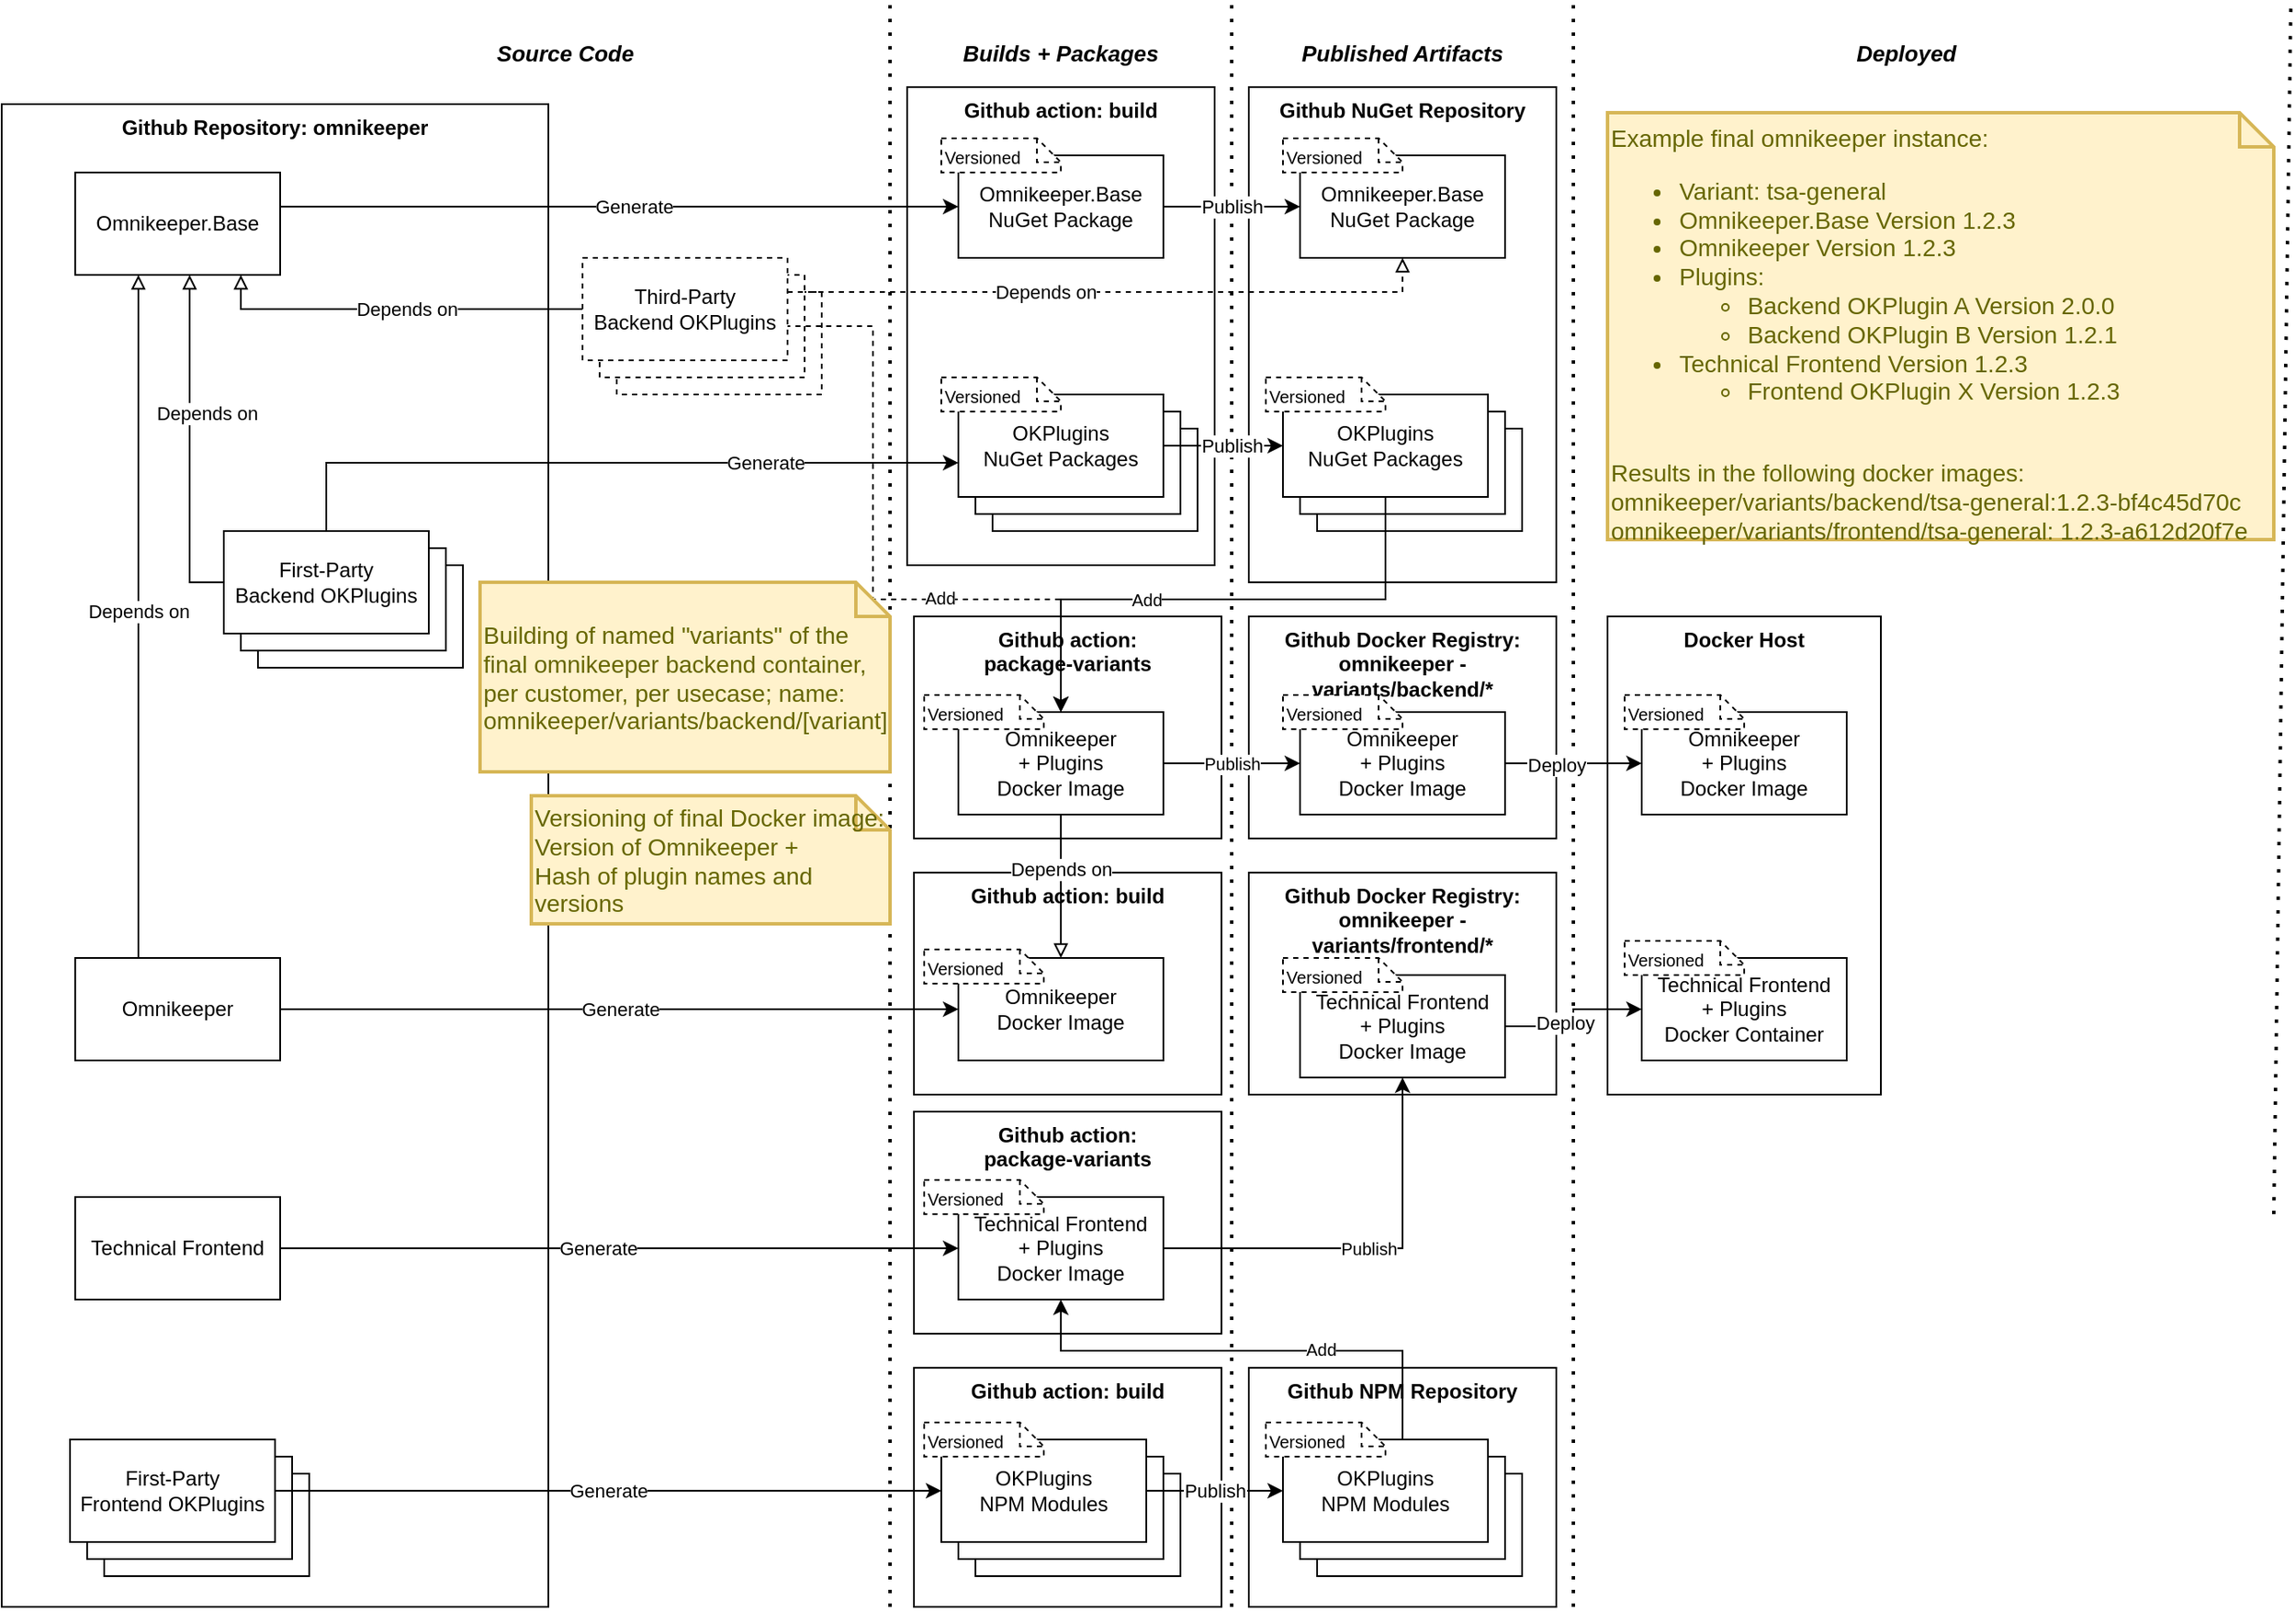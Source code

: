 <mxfile version="14.6.13" type="device"><diagram id="js5eLxYDBPjyRSSkR5XR" name="Seite-1"><mxGraphModel dx="2516" dy="1131" grid="1" gridSize="10" guides="1" tooltips="1" connect="1" arrows="1" fold="1" page="1" pageScale="1" pageWidth="827" pageHeight="1169" math="0" shadow="0"><root><mxCell id="0"/><mxCell id="1" parent="0"/><mxCell id="DUdwTwlr1t1rWP44Gzte-1" value="Github action:&lt;br&gt;package-variants" style="rounded=0;whiteSpace=wrap;html=1;verticalAlign=top;fontStyle=1" parent="1" vertex="1"><mxGeometry x="414" y="680" width="180" height="130" as="geometry"/></mxCell><mxCell id="qYJd8lxCga3uKeC_O0XP-58" value="Github NuGet Repository" style="rounded=0;whiteSpace=wrap;html=1;verticalAlign=top;fontStyle=1" parent="1" vertex="1"><mxGeometry x="610" y="80" width="180" height="290" as="geometry"/></mxCell><mxCell id="HjYPMEwo2F64Yb4nHCki-12" value="Github Docker Registry: omnikeeper - variants/frontend/*" style="rounded=0;whiteSpace=wrap;html=1;verticalAlign=top;fontStyle=1" parent="1" vertex="1"><mxGeometry x="610" y="540" width="180" height="130" as="geometry"/></mxCell><mxCell id="HjYPMEwo2F64Yb4nHCki-10" value="Github action: build" style="rounded=0;whiteSpace=wrap;html=1;verticalAlign=top;fontStyle=1" parent="1" vertex="1"><mxGeometry x="414" y="540" width="180" height="130" as="geometry"/></mxCell><mxCell id="HjYPMEwo2F64Yb4nHCki-9" value="Github action: build" style="rounded=0;whiteSpace=wrap;html=1;verticalAlign=top;fontStyle=1" parent="1" vertex="1"><mxGeometry x="410" y="80" width="180" height="280" as="geometry"/></mxCell><mxCell id="HjYPMEwo2F64Yb4nHCki-8" value="Github Repository: omnikeeper" style="rounded=0;whiteSpace=wrap;html=1;verticalAlign=top;fontStyle=1" parent="1" vertex="1"><mxGeometry x="-120" y="90" width="320" height="880" as="geometry"/></mxCell><mxCell id="qYJd8lxCga3uKeC_O0XP-22" style="edgeStyle=orthogonalEdgeStyle;rounded=0;orthogonalLoop=1;jettySize=auto;html=1;" parent="1" source="qYJd8lxCga3uKeC_O0XP-1" target="qYJd8lxCga3uKeC_O0XP-21" edge="1"><mxGeometry relative="1" as="geometry"><Array as="points"><mxPoint x="310" y="150"/><mxPoint x="310" y="150"/></Array></mxGeometry></mxCell><mxCell id="qYJd8lxCga3uKeC_O0XP-23" value="Generate" style="edgeLabel;html=1;align=center;verticalAlign=middle;resizable=0;points=[];" parent="qYJd8lxCga3uKeC_O0XP-22" vertex="1" connectable="0"><mxGeometry x="0.215" y="-1" relative="1" as="geometry"><mxPoint x="-34" y="-1" as="offset"/></mxGeometry></mxCell><mxCell id="qYJd8lxCga3uKeC_O0XP-1" value="Omnikeeper.Base" style="rounded=0;whiteSpace=wrap;html=1;" parent="1" vertex="1"><mxGeometry x="-77" y="130" width="120" height="60" as="geometry"/></mxCell><mxCell id="qYJd8lxCga3uKeC_O0XP-2" value="Source Code" style="text;html=1;strokeColor=none;fillColor=none;align=center;verticalAlign=middle;whiteSpace=wrap;rounded=0;fontStyle=3;fontSize=13;" parent="1" vertex="1"><mxGeometry x="120" y="50" width="180" height="20" as="geometry"/></mxCell><mxCell id="qYJd8lxCga3uKeC_O0XP-7" style="edgeStyle=orthogonalEdgeStyle;rounded=0;orthogonalLoop=1;jettySize=auto;html=1;endArrow=block;endFill=0;" parent="1" source="qYJd8lxCga3uKeC_O0XP-3" target="qYJd8lxCga3uKeC_O0XP-1" edge="1"><mxGeometry relative="1" as="geometry"><Array as="points"><mxPoint x="-40" y="390"/><mxPoint x="-40" y="390"/></Array></mxGeometry></mxCell><mxCell id="qYJd8lxCga3uKeC_O0XP-8" value="Depends on" style="edgeLabel;html=1;align=center;verticalAlign=middle;resizable=0;points=[];" parent="qYJd8lxCga3uKeC_O0XP-7" vertex="1" connectable="0"><mxGeometry x="0.2" y="4" relative="1" as="geometry"><mxPoint x="4" y="36.47" as="offset"/></mxGeometry></mxCell><mxCell id="qYJd8lxCga3uKeC_O0XP-24" style="edgeStyle=orthogonalEdgeStyle;rounded=0;orthogonalLoop=1;jettySize=auto;html=1;" parent="1" source="qYJd8lxCga3uKeC_O0XP-3" target="qYJd8lxCga3uKeC_O0XP-16" edge="1"><mxGeometry relative="1" as="geometry"/></mxCell><mxCell id="qYJd8lxCga3uKeC_O0XP-26" value="Generate" style="edgeLabel;html=1;align=center;verticalAlign=middle;resizable=0;points=[];" parent="qYJd8lxCga3uKeC_O0XP-24" vertex="1" connectable="0"><mxGeometry x="0.089" relative="1" as="geometry"><mxPoint x="-17" as="offset"/></mxGeometry></mxCell><mxCell id="qYJd8lxCga3uKeC_O0XP-3" value="Omnikeeper" style="rounded=0;whiteSpace=wrap;html=1;" parent="1" vertex="1"><mxGeometry x="-77" y="590" width="120" height="60" as="geometry"/></mxCell><mxCell id="qYJd8lxCga3uKeC_O0XP-9" value="" style="group" parent="1" vertex="1" connectable="0"><mxGeometry x="10" y="340" width="140" height="80" as="geometry"/></mxCell><mxCell id="qYJd8lxCga3uKeC_O0XP-6" value="OKPlugins" style="rounded=0;whiteSpace=wrap;html=1;" parent="qYJd8lxCga3uKeC_O0XP-9" vertex="1"><mxGeometry x="20" y="20" width="120" height="60" as="geometry"/></mxCell><mxCell id="qYJd8lxCga3uKeC_O0XP-5" value="OKPlugins" style="rounded=0;whiteSpace=wrap;html=1;" parent="qYJd8lxCga3uKeC_O0XP-9" vertex="1"><mxGeometry x="10" y="10" width="120" height="60" as="geometry"/></mxCell><mxCell id="qYJd8lxCga3uKeC_O0XP-4" value="First-Party &lt;br&gt;Backend OKPlugins" style="rounded=0;whiteSpace=wrap;html=1;" parent="qYJd8lxCga3uKeC_O0XP-9" vertex="1"><mxGeometry width="120" height="60" as="geometry"/></mxCell><mxCell id="qYJd8lxCga3uKeC_O0XP-15" value="Builds + Packages" style="text;html=1;strokeColor=none;fillColor=none;align=center;verticalAlign=middle;whiteSpace=wrap;rounded=0;fontStyle=3;fontSize=13;" parent="1" vertex="1"><mxGeometry x="410" y="50" width="180" height="20" as="geometry"/></mxCell><mxCell id="qYJd8lxCga3uKeC_O0XP-16" value="Omnikeeper&lt;br&gt;Docker Image" style="rounded=0;whiteSpace=wrap;html=1;" parent="1" vertex="1"><mxGeometry x="440" y="590" width="120" height="60" as="geometry"/></mxCell><mxCell id="qYJd8lxCga3uKeC_O0XP-17" value="Technical Frontend" style="rounded=0;whiteSpace=wrap;html=1;" parent="1" vertex="1"><mxGeometry x="-77" y="730" width="120" height="60" as="geometry"/></mxCell><mxCell id="qYJd8lxCga3uKeC_O0XP-20" value="Technical Frontend &lt;br&gt;+ Plugins&lt;br&gt;Docker Image" style="rounded=0;whiteSpace=wrap;html=1;" parent="1" vertex="1"><mxGeometry x="440" y="730" width="120" height="60" as="geometry"/></mxCell><mxCell id="qYJd8lxCga3uKeC_O0XP-21" value="Omnikeeper.Base&lt;br&gt;NuGet Package" style="rounded=0;whiteSpace=wrap;html=1;" parent="1" vertex="1"><mxGeometry x="440" y="120" width="120" height="60" as="geometry"/></mxCell><mxCell id="qYJd8lxCga3uKeC_O0XP-28" style="edgeStyle=orthogonalEdgeStyle;rounded=0;orthogonalLoop=1;jettySize=auto;html=1;" parent="1" source="qYJd8lxCga3uKeC_O0XP-17" target="qYJd8lxCga3uKeC_O0XP-20" edge="1"><mxGeometry relative="1" as="geometry"><mxPoint x="180" y="565" as="sourcePoint"/><mxPoint x="315" y="615" as="targetPoint"/></mxGeometry></mxCell><mxCell id="qYJd8lxCga3uKeC_O0XP-29" value="Generate" style="edgeLabel;html=1;align=center;verticalAlign=middle;resizable=0;points=[];" parent="qYJd8lxCga3uKeC_O0XP-28" vertex="1" connectable="0"><mxGeometry x="-0.118" y="-1" relative="1" as="geometry"><mxPoint x="11" y="-1" as="offset"/></mxGeometry></mxCell><mxCell id="qYJd8lxCga3uKeC_O0XP-30" value="" style="endArrow=none;dashed=1;html=1;dashPattern=1 3;strokeWidth=2;" parent="1" edge="1"><mxGeometry width="50" height="50" relative="1" as="geometry"><mxPoint x="400" y="970" as="sourcePoint"/><mxPoint x="400" y="30" as="targetPoint"/></mxGeometry></mxCell><mxCell id="qYJd8lxCga3uKeC_O0XP-31" value="Published Artifacts" style="text;html=1;strokeColor=none;fillColor=none;align=center;verticalAlign=middle;whiteSpace=wrap;rounded=0;fontStyle=3;fontSize=13;" parent="1" vertex="1"><mxGeometry x="610" y="50" width="180" height="20" as="geometry"/></mxCell><mxCell id="qYJd8lxCga3uKeC_O0XP-32" value="" style="endArrow=none;dashed=1;html=1;dashPattern=1 3;strokeWidth=2;" parent="1" edge="1"><mxGeometry width="50" height="50" relative="1" as="geometry"><mxPoint x="600" y="970" as="sourcePoint"/><mxPoint x="600" y="30" as="targetPoint"/></mxGeometry></mxCell><mxCell id="qYJd8lxCga3uKeC_O0XP-33" value="" style="endArrow=none;dashed=1;html=1;dashPattern=1 3;strokeWidth=2;" parent="1" edge="1"><mxGeometry width="50" height="50" relative="1" as="geometry"><mxPoint x="800" y="970" as="sourcePoint"/><mxPoint x="800" y="30" as="targetPoint"/></mxGeometry></mxCell><mxCell id="qYJd8lxCga3uKeC_O0XP-35" value="Omnikeeper.Base&lt;br&gt;NuGet Package" style="rounded=0;whiteSpace=wrap;html=1;" parent="1" vertex="1"><mxGeometry x="640" y="120" width="120" height="60" as="geometry"/></mxCell><mxCell id="qYJd8lxCga3uKeC_O0XP-36" style="edgeStyle=orthogonalEdgeStyle;rounded=0;orthogonalLoop=1;jettySize=auto;html=1;" parent="1" source="qYJd8lxCga3uKeC_O0XP-21" target="qYJd8lxCga3uKeC_O0XP-35" edge="1"><mxGeometry relative="1" as="geometry"/></mxCell><mxCell id="qYJd8lxCga3uKeC_O0XP-75" value="Publish" style="edgeLabel;html=1;align=center;verticalAlign=middle;resizable=0;points=[];" parent="qYJd8lxCga3uKeC_O0XP-36" vertex="1" connectable="0"><mxGeometry x="-0.25" relative="1" as="geometry"><mxPoint x="9.66" as="offset"/></mxGeometry></mxCell><mxCell id="qYJd8lxCga3uKeC_O0XP-37" value="" style="endArrow=none;dashed=1;html=1;dashPattern=1 3;strokeWidth=2;" parent="1" edge="1"><mxGeometry width="50" height="50" relative="1" as="geometry"><mxPoint x="1210" y="740" as="sourcePoint"/><mxPoint x="1220" y="30" as="targetPoint"/></mxGeometry></mxCell><mxCell id="qYJd8lxCga3uKeC_O0XP-38" value="Deployed" style="text;html=1;strokeColor=none;fillColor=none;align=center;verticalAlign=middle;whiteSpace=wrap;rounded=0;fontStyle=3;fontSize=13;" parent="1" vertex="1"><mxGeometry x="810" y="50" width="370" height="20" as="geometry"/></mxCell><mxCell id="qYJd8lxCga3uKeC_O0XP-39" value="Docker Host" style="rounded=0;whiteSpace=wrap;html=1;verticalAlign=top;fontStyle=1" parent="1" vertex="1"><mxGeometry x="820" y="390" width="160" height="280" as="geometry"/></mxCell><mxCell id="qYJd8lxCga3uKeC_O0XP-41" value="Omnikeeper&lt;br&gt;+ Plugins&lt;br&gt;Docker Image" style="rounded=0;whiteSpace=wrap;html=1;" parent="1" vertex="1"><mxGeometry x="840" y="446" width="120" height="60" as="geometry"/></mxCell><mxCell id="qYJd8lxCga3uKeC_O0XP-42" value="Technical Frontend &lt;br&gt;+ Plugins&lt;br&gt;Docker Container" style="rounded=0;whiteSpace=wrap;html=1;" parent="1" vertex="1"><mxGeometry x="840" y="590" width="120" height="60" as="geometry"/></mxCell><mxCell id="qYJd8lxCga3uKeC_O0XP-48" style="edgeStyle=orthogonalEdgeStyle;rounded=0;orthogonalLoop=1;jettySize=auto;html=1;endFill=0;endArrow=block;" parent="1" source="qYJd8lxCga3uKeC_O0XP-4" target="qYJd8lxCga3uKeC_O0XP-1" edge="1"><mxGeometry relative="1" as="geometry"><mxPoint x="133" y="260" as="sourcePoint"/><mxPoint x="133" y="220" as="targetPoint"/><Array as="points"><mxPoint x="-10" y="370"/></Array></mxGeometry></mxCell><mxCell id="qYJd8lxCga3uKeC_O0XP-49" value="Depends on" style="edgeLabel;html=1;align=center;verticalAlign=middle;resizable=0;points=[];" parent="qYJd8lxCga3uKeC_O0XP-48" vertex="1" connectable="0"><mxGeometry x="-0.286" y="20" relative="1" as="geometry"><mxPoint x="30" y="-48.24" as="offset"/></mxGeometry></mxCell><mxCell id="qYJd8lxCga3uKeC_O0XP-55" value="" style="group;fontStyle=1" parent="1" vertex="1" connectable="0"><mxGeometry x="440" y="260" width="154" height="270" as="geometry"/></mxCell><mxCell id="qYJd8lxCga3uKeC_O0XP-54" value="OKPlugins&lt;br&gt;NuGet Packages" style="rounded=0;whiteSpace=wrap;html=1;" parent="qYJd8lxCga3uKeC_O0XP-55" vertex="1"><mxGeometry x="20" y="20" width="120" height="60" as="geometry"/></mxCell><mxCell id="qYJd8lxCga3uKeC_O0XP-53" value="OKPlugins&lt;br&gt;NuGet Packages" style="rounded=0;whiteSpace=wrap;html=1;" parent="qYJd8lxCga3uKeC_O0XP-55" vertex="1"><mxGeometry x="10" y="10" width="120" height="60" as="geometry"/></mxCell><mxCell id="qYJd8lxCga3uKeC_O0XP-52" value="OKPlugins&lt;br&gt;NuGet Packages" style="rounded=0;whiteSpace=wrap;html=1;" parent="qYJd8lxCga3uKeC_O0XP-55" vertex="1"><mxGeometry width="120" height="60" as="geometry"/></mxCell><mxCell id="HjYPMEwo2F64Yb4nHCki-11" value="Github action:&lt;br&gt;package-variants" style="rounded=0;whiteSpace=wrap;html=1;verticalAlign=top;fontStyle=1" parent="qYJd8lxCga3uKeC_O0XP-55" vertex="1"><mxGeometry x="-26" y="130" width="180" height="130" as="geometry"/></mxCell><mxCell id="qYJd8lxCga3uKeC_O0XP-56" style="edgeStyle=orthogonalEdgeStyle;rounded=0;orthogonalLoop=1;jettySize=auto;html=1;endArrow=classic;endFill=1;" parent="1" source="qYJd8lxCga3uKeC_O0XP-4" target="qYJd8lxCga3uKeC_O0XP-52" edge="1"><mxGeometry relative="1" as="geometry"><mxPoint x="440" y="300" as="targetPoint"/><Array as="points"><mxPoint x="350" y="300"/><mxPoint x="350" y="300"/></Array></mxGeometry></mxCell><mxCell id="qYJd8lxCga3uKeC_O0XP-57" value="Generate" style="edgeLabel;html=1;align=center;verticalAlign=middle;resizable=0;points=[];" parent="qYJd8lxCga3uKeC_O0XP-56" vertex="1" connectable="0"><mxGeometry x="-0.273" y="1" relative="1" as="geometry"><mxPoint x="147.65" y="1" as="offset"/></mxGeometry></mxCell><mxCell id="qYJd8lxCga3uKeC_O0XP-59" value="" style="group" parent="1" vertex="1" connectable="0"><mxGeometry x="630" y="260" width="140" height="80" as="geometry"/></mxCell><mxCell id="qYJd8lxCga3uKeC_O0XP-60" value="OKPlugins&lt;br&gt;NuGet Packages" style="rounded=0;whiteSpace=wrap;html=1;" parent="qYJd8lxCga3uKeC_O0XP-59" vertex="1"><mxGeometry x="20" y="20" width="120" height="60" as="geometry"/></mxCell><mxCell id="qYJd8lxCga3uKeC_O0XP-61" value="OKPlugins&lt;br&gt;NuGet Packages" style="rounded=0;whiteSpace=wrap;html=1;" parent="qYJd8lxCga3uKeC_O0XP-59" vertex="1"><mxGeometry x="10" y="10" width="120" height="60" as="geometry"/></mxCell><mxCell id="qYJd8lxCga3uKeC_O0XP-62" value="OKPlugins&lt;br&gt;NuGet Packages" style="rounded=0;whiteSpace=wrap;html=1;" parent="qYJd8lxCga3uKeC_O0XP-59" vertex="1"><mxGeometry width="120" height="60" as="geometry"/></mxCell><mxCell id="qYJd8lxCga3uKeC_O0XP-86" value="Versioned" style="shape=note;whiteSpace=wrap;html=1;size=14;verticalAlign=bottom;align=left;spacingTop=-6;dashed=1;fontSize=10;" parent="qYJd8lxCga3uKeC_O0XP-59" vertex="1"><mxGeometry x="-10" y="-10" width="70" height="20" as="geometry"/></mxCell><mxCell id="qYJd8lxCga3uKeC_O0XP-63" style="edgeStyle=orthogonalEdgeStyle;rounded=0;orthogonalLoop=1;jettySize=auto;html=1;endArrow=classic;endFill=1;" parent="1" source="qYJd8lxCga3uKeC_O0XP-52" target="qYJd8lxCga3uKeC_O0XP-62" edge="1"><mxGeometry relative="1" as="geometry"/></mxCell><mxCell id="qYJd8lxCga3uKeC_O0XP-76" value="Publish" style="edgeLabel;html=1;align=center;verticalAlign=middle;resizable=0;points=[];" parent="qYJd8lxCga3uKeC_O0XP-63" vertex="1" connectable="0"><mxGeometry x="0.356" relative="1" as="geometry"><mxPoint x="-7.59" as="offset"/></mxGeometry></mxCell><mxCell id="qYJd8lxCga3uKeC_O0XP-78" value="Example final omnikeeper instance:&lt;br&gt;&lt;ul&gt;&lt;li&gt;Variant: tsa-general&lt;/li&gt;&lt;li&gt;Omnikeeper.Base Version 1.2.3&lt;/li&gt;&lt;li&gt;Omnikeeper Version 1.2.3&lt;/li&gt;&lt;li&gt;Plugins:&lt;/li&gt;&lt;ul&gt;&lt;li&gt;Backend OKPlugin A Version 2.0.0&lt;/li&gt;&lt;li&gt;Backend&amp;nbsp;OKPlugin B Version 1.2.1&lt;/li&gt;&lt;/ul&gt;&lt;li&gt;Technical Frontend Version 1.2.3&lt;/li&gt;&lt;ul&gt;&lt;li&gt;Frontend OKPlugin X Version 1.2.3&lt;/li&gt;&lt;/ul&gt;&lt;/ul&gt;&lt;div&gt;&lt;br&gt;&lt;/div&gt;&lt;div&gt;Results in the following docker images:&lt;/div&gt;&lt;div&gt;omnikeeper/variants/backend/tsa-general:1.2.3-bf4c45d70c&lt;/div&gt;&lt;div&gt;omnikeeper/variants/frontend/tsa-general: 1.2.3-a612d20f7e&lt;/div&gt;" style="shape=note;strokeWidth=2;fontSize=14;size=20;whiteSpace=wrap;html=1;fillColor=#fff2cc;strokeColor=#d6b656;fontColor=#666600;verticalAlign=top;align=left;" parent="1" vertex="1"><mxGeometry x="820" y="95" width="390" height="250" as="geometry"/></mxCell><mxCell id="qYJd8lxCga3uKeC_O0XP-79" value="Versioned" style="shape=note;whiteSpace=wrap;html=1;size=14;verticalAlign=bottom;align=left;spacingTop=-6;dashed=1;fontSize=10;" parent="1" vertex="1"><mxGeometry x="430" y="110" width="70" height="20" as="geometry"/></mxCell><mxCell id="qYJd8lxCga3uKeC_O0XP-81" value="Versioned" style="shape=note;whiteSpace=wrap;html=1;size=14;verticalAlign=bottom;align=left;spacingTop=-6;dashed=1;fontSize=10;" parent="1" vertex="1"><mxGeometry x="430" y="250" width="70" height="20" as="geometry"/></mxCell><mxCell id="qYJd8lxCga3uKeC_O0XP-83" value="Versioned" style="shape=note;whiteSpace=wrap;html=1;size=14;verticalAlign=bottom;align=left;spacingTop=-6;dashed=1;fontSize=10;" parent="1" vertex="1"><mxGeometry x="420" y="720" width="70" height="20" as="geometry"/></mxCell><mxCell id="qYJd8lxCga3uKeC_O0XP-84" value="Versioned" style="shape=note;whiteSpace=wrap;html=1;size=14;verticalAlign=bottom;align=left;spacingTop=-6;dashed=1;fontSize=10;" parent="1" vertex="1"><mxGeometry x="830" y="580" width="70" height="20" as="geometry"/></mxCell><mxCell id="qYJd8lxCga3uKeC_O0XP-85" value="Versioned" style="shape=note;whiteSpace=wrap;html=1;size=14;verticalAlign=bottom;align=left;spacingTop=-6;dashed=1;fontSize=10;" parent="1" vertex="1"><mxGeometry x="830" y="436" width="70" height="20" as="geometry"/></mxCell><mxCell id="qYJd8lxCga3uKeC_O0XP-87" value="Versioned" style="shape=note;whiteSpace=wrap;html=1;size=14;verticalAlign=bottom;align=left;spacingTop=-6;dashed=1;fontSize=10;" parent="1" vertex="1"><mxGeometry x="630" y="110" width="70" height="20" as="geometry"/></mxCell><mxCell id="qYJd8lxCga3uKeC_O0XP-90" value="Github Docker Registry: omnikeeper - variants/backend/*" style="rounded=0;whiteSpace=wrap;html=1;verticalAlign=top;fontStyle=1" parent="1" vertex="1"><mxGeometry x="610" y="390" width="180" height="130" as="geometry"/></mxCell><mxCell id="qYJd8lxCga3uKeC_O0XP-91" value="Omnikeeper&lt;br&gt;+ Plugins&lt;br&gt;Docker Image" style="rounded=0;whiteSpace=wrap;html=1;" parent="1" vertex="1"><mxGeometry x="640" y="446" width="120" height="60" as="geometry"/></mxCell><mxCell id="qYJd8lxCga3uKeC_O0XP-40" style="edgeStyle=orthogonalEdgeStyle;rounded=0;orthogonalLoop=1;jettySize=auto;html=1;" parent="1" source="qYJd8lxCga3uKeC_O0XP-91" edge="1"><mxGeometry relative="1" as="geometry"><mxPoint x="840" y="476" as="targetPoint"/></mxGeometry></mxCell><mxCell id="qYJd8lxCga3uKeC_O0XP-69" value="Deploy" style="edgeLabel;html=1;align=center;verticalAlign=middle;resizable=0;points=[];" parent="qYJd8lxCga3uKeC_O0XP-40" vertex="1" connectable="0"><mxGeometry x="0.243" y="1" relative="1" as="geometry"><mxPoint x="-19.6" y="1" as="offset"/></mxGeometry></mxCell><mxCell id="qYJd8lxCga3uKeC_O0XP-92" value="Versioned" style="shape=note;whiteSpace=wrap;html=1;size=14;verticalAlign=bottom;align=left;spacingTop=-6;dashed=1;fontSize=10;" parent="1" vertex="1"><mxGeometry x="630" y="436" width="70" height="20" as="geometry"/></mxCell><mxCell id="qYJd8lxCga3uKeC_O0XP-93" value="Technical Frontend &lt;br&gt;+ Plugins&lt;br&gt;Docker Image" style="rounded=0;whiteSpace=wrap;html=1;" parent="1" vertex="1"><mxGeometry x="640" y="600" width="120" height="60" as="geometry"/></mxCell><mxCell id="qYJd8lxCga3uKeC_O0XP-94" value="Versioned" style="shape=note;whiteSpace=wrap;html=1;size=14;verticalAlign=bottom;align=left;spacingTop=-6;dashed=1;fontSize=10;" parent="1" vertex="1"><mxGeometry x="630" y="590" width="70" height="20" as="geometry"/></mxCell><mxCell id="qYJd8lxCga3uKeC_O0XP-43" style="edgeStyle=orthogonalEdgeStyle;rounded=0;orthogonalLoop=1;jettySize=auto;html=1;" parent="1" source="qYJd8lxCga3uKeC_O0XP-93" target="qYJd8lxCga3uKeC_O0XP-42" edge="1"><mxGeometry relative="1" as="geometry"/></mxCell><mxCell id="qYJd8lxCga3uKeC_O0XP-70" value="Deploy" style="edgeLabel;html=1;align=center;verticalAlign=middle;resizable=0;points=[];" parent="qYJd8lxCga3uKeC_O0XP-43" vertex="1" connectable="0"><mxGeometry x="-0.086" y="-1" relative="1" as="geometry"><mxPoint x="-6.55" y="-1" as="offset"/></mxGeometry></mxCell><mxCell id="qYJd8lxCga3uKeC_O0XP-95" value="Publish" style="edgeStyle=orthogonalEdgeStyle;rounded=0;orthogonalLoop=1;jettySize=auto;html=1;startArrow=none;startFill=0;endArrow=classic;endFill=1;fontSize=10;" parent="1" source="qYJd8lxCga3uKeC_O0XP-20" target="qYJd8lxCga3uKeC_O0XP-93" edge="1"><mxGeometry relative="1" as="geometry"/></mxCell><mxCell id="qYJd8lxCga3uKeC_O0XP-96" value="Publish" style="edgeStyle=orthogonalEdgeStyle;rounded=0;orthogonalLoop=1;jettySize=auto;html=1;startArrow=none;startFill=0;endArrow=classic;endFill=1;fontSize=10;" parent="1" source="qYJd8lxCga3uKeC_O0XP-97" target="qYJd8lxCga3uKeC_O0XP-91" edge="1"><mxGeometry relative="1" as="geometry"/></mxCell><mxCell id="qYJd8lxCga3uKeC_O0XP-98" value="Depends on" style="edgeStyle=orthogonalEdgeStyle;rounded=0;orthogonalLoop=1;jettySize=auto;html=1;startArrow=none;endArrow=block;endFill=0;fontSize=11;" parent="1" source="qYJd8lxCga3uKeC_O0XP-97" target="qYJd8lxCga3uKeC_O0XP-16" edge="1"><mxGeometry x="-0.25" relative="1" as="geometry"><mxPoint as="offset"/></mxGeometry></mxCell><mxCell id="qYJd8lxCga3uKeC_O0XP-97" value="Omnikeeper&lt;br&gt;+ Plugins&lt;br&gt;Docker Image" style="rounded=0;whiteSpace=wrap;html=1;" parent="1" vertex="1"><mxGeometry x="440" y="446" width="120" height="60" as="geometry"/></mxCell><mxCell id="qYJd8lxCga3uKeC_O0XP-82" value="Versioned" style="shape=note;whiteSpace=wrap;html=1;size=14;verticalAlign=bottom;align=left;spacingTop=-6;dashed=1;fontSize=10;" parent="1" vertex="1"><mxGeometry x="420" y="436" width="70" height="20" as="geometry"/></mxCell><mxCell id="qYJd8lxCga3uKeC_O0XP-73" style="edgeStyle=orthogonalEdgeStyle;rounded=0;orthogonalLoop=1;jettySize=auto;html=1;endArrow=none;endFill=0;startArrow=classic;entryX=0.5;entryY=1;entryDx=0;entryDy=0;startFill=1;" parent="1" source="qYJd8lxCga3uKeC_O0XP-97" target="qYJd8lxCga3uKeC_O0XP-62" edge="1"><mxGeometry relative="1" as="geometry"><mxPoint x="340" y="390" as="sourcePoint"/><Array as="points"><mxPoint x="500" y="380"/><mxPoint x="690" y="380"/></Array></mxGeometry></mxCell><mxCell id="qYJd8lxCga3uKeC_O0XP-100" value="Add" style="edgeLabel;html=1;align=center;verticalAlign=middle;resizable=0;points=[];fontSize=10;" parent="qYJd8lxCga3uKeC_O0XP-73" vertex="1" connectable="0"><mxGeometry x="0.491" y="-1" relative="1" as="geometry"><mxPoint x="-119.29" y="-1" as="offset"/></mxGeometry></mxCell><mxCell id="qYJd8lxCga3uKeC_O0XP-101" value="Versioning of final Docker image:&lt;br&gt;Version of Omnikeeper +&amp;nbsp;&lt;br&gt;Hash of plugin names and versions" style="shape=note;strokeWidth=2;fontSize=14;size=20;whiteSpace=wrap;html=1;fillColor=#fff2cc;strokeColor=#d6b656;fontColor=#666600;verticalAlign=middle;align=left;" parent="1" vertex="1"><mxGeometry x="190" y="495" width="210" height="75" as="geometry"/></mxCell><mxCell id="qYJd8lxCga3uKeC_O0XP-102" value="Versioned" style="shape=note;whiteSpace=wrap;html=1;size=14;verticalAlign=bottom;align=left;spacingTop=-6;dashed=1;fontSize=10;" parent="1" vertex="1"><mxGeometry x="420" y="585" width="70" height="20" as="geometry"/></mxCell><mxCell id="HjYPMEwo2F64Yb4nHCki-1" value="" style="group;dashed=1;" parent="1" vertex="1" connectable="0"><mxGeometry x="220" y="180" width="140" height="80" as="geometry"/></mxCell><mxCell id="HjYPMEwo2F64Yb4nHCki-2" value="OKPlugins" style="rounded=0;whiteSpace=wrap;html=1;dashed=1;" parent="HjYPMEwo2F64Yb4nHCki-1" vertex="1"><mxGeometry x="20" y="20" width="120" height="60" as="geometry"/></mxCell><mxCell id="HjYPMEwo2F64Yb4nHCki-3" value="OKPlugins" style="rounded=0;whiteSpace=wrap;html=1;dashed=1;" parent="HjYPMEwo2F64Yb4nHCki-1" vertex="1"><mxGeometry x="10" y="10" width="120" height="60" as="geometry"/></mxCell><mxCell id="HjYPMEwo2F64Yb4nHCki-4" value="Third-Party &lt;br&gt;Backend OKPlugins" style="rounded=0;whiteSpace=wrap;html=1;dashed=1;" parent="HjYPMEwo2F64Yb4nHCki-1" vertex="1"><mxGeometry width="120" height="60" as="geometry"/></mxCell><mxCell id="qYJd8lxCga3uKeC_O0XP-50" style="edgeStyle=orthogonalEdgeStyle;rounded=0;orthogonalLoop=1;jettySize=auto;html=1;endFill=0;endArrow=block;dashed=1;" parent="1" source="HjYPMEwo2F64Yb4nHCki-4" target="qYJd8lxCga3uKeC_O0XP-35" edge="1"><mxGeometry relative="1" as="geometry"><mxPoint x="370" y="260" as="sourcePoint"/><Array as="points"><mxPoint x="700" y="200"/></Array></mxGeometry></mxCell><mxCell id="HjYPMEwo2F64Yb4nHCki-7" value="Depends on" style="edgeLabel;html=1;align=center;verticalAlign=middle;resizable=0;points=[];" parent="qYJd8lxCga3uKeC_O0XP-50" vertex="1" connectable="0"><mxGeometry x="-0.204" relative="1" as="geometry"><mxPoint as="offset"/></mxGeometry></mxCell><mxCell id="HjYPMEwo2F64Yb4nHCki-14" style="edgeStyle=orthogonalEdgeStyle;rounded=0;orthogonalLoop=1;jettySize=auto;html=1;fontSize=13;endArrow=none;endFill=0;startArrow=classic;startFill=1;dashed=1;" parent="1" source="qYJd8lxCga3uKeC_O0XP-97" target="HjYPMEwo2F64Yb4nHCki-4" edge="1"><mxGeometry relative="1" as="geometry"><Array as="points"><mxPoint x="500" y="380"/><mxPoint x="390" y="380"/><mxPoint x="390" y="220"/></Array></mxGeometry></mxCell><mxCell id="HjYPMEwo2F64Yb4nHCki-15" value="Add" style="edgeLabel;html=1;align=center;verticalAlign=middle;resizable=0;points=[];fontSize=10;" parent="HjYPMEwo2F64Yb4nHCki-14" vertex="1" connectable="0"><mxGeometry x="-0.291" y="-1" relative="1" as="geometry"><mxPoint as="offset"/></mxGeometry></mxCell><mxCell id="C2rhKHBwsy4AsTSEHF3y-1" value="Building of named &quot;variants&quot; of the final omnikeeper backend container, per customer, per usecase; name: omnikeeper/variants/backend/[variant]" style="shape=note;strokeWidth=2;fontSize=14;size=20;whiteSpace=wrap;html=1;fillColor=#fff2cc;strokeColor=#d6b656;fontColor=#666600;verticalAlign=middle;align=left;" parent="1" vertex="1"><mxGeometry x="160" y="370" width="240" height="111" as="geometry"/></mxCell><mxCell id="DUdwTwlr1t1rWP44Gzte-2" value="" style="group" parent="1" vertex="1" connectable="0"><mxGeometry x="-80" y="872" width="140" height="80" as="geometry"/></mxCell><mxCell id="DUdwTwlr1t1rWP44Gzte-3" value="OKPlugins" style="rounded=0;whiteSpace=wrap;html=1;" parent="DUdwTwlr1t1rWP44Gzte-2" vertex="1"><mxGeometry x="20" y="20" width="120" height="60" as="geometry"/></mxCell><mxCell id="DUdwTwlr1t1rWP44Gzte-4" value="OKPlugins" style="rounded=0;whiteSpace=wrap;html=1;" parent="DUdwTwlr1t1rWP44Gzte-2" vertex="1"><mxGeometry x="10" y="10" width="120" height="60" as="geometry"/></mxCell><mxCell id="DUdwTwlr1t1rWP44Gzte-5" value="First-Party &lt;br&gt;Frontend OKPlugins" style="rounded=0;whiteSpace=wrap;html=1;" parent="DUdwTwlr1t1rWP44Gzte-2" vertex="1"><mxGeometry width="120" height="60" as="geometry"/></mxCell><mxCell id="DUdwTwlr1t1rWP44Gzte-6" value="Github action: build" style="rounded=0;whiteSpace=wrap;html=1;verticalAlign=top;fontStyle=1" parent="1" vertex="1"><mxGeometry x="414" y="830" width="180" height="140" as="geometry"/></mxCell><mxCell id="DUdwTwlr1t1rWP44Gzte-9" value="" style="group" parent="1" vertex="1" connectable="0"><mxGeometry x="430" y="872" width="140" height="80" as="geometry"/></mxCell><mxCell id="DUdwTwlr1t1rWP44Gzte-10" value="OKPlugins" style="rounded=0;whiteSpace=wrap;html=1;" parent="DUdwTwlr1t1rWP44Gzte-9" vertex="1"><mxGeometry x="20" y="20" width="120" height="60" as="geometry"/></mxCell><mxCell id="DUdwTwlr1t1rWP44Gzte-11" value="OKPlugins" style="rounded=0;whiteSpace=wrap;html=1;" parent="DUdwTwlr1t1rWP44Gzte-9" vertex="1"><mxGeometry x="10" y="10" width="120" height="60" as="geometry"/></mxCell><mxCell id="DUdwTwlr1t1rWP44Gzte-12" value="OKPlugins&lt;br&gt;NPM Modules" style="rounded=0;whiteSpace=wrap;html=1;" parent="DUdwTwlr1t1rWP44Gzte-9" vertex="1"><mxGeometry width="120" height="60" as="geometry"/></mxCell><mxCell id="DUdwTwlr1t1rWP44Gzte-13" value="Github NPM Repository" style="rounded=0;whiteSpace=wrap;html=1;verticalAlign=top;fontStyle=1" parent="1" vertex="1"><mxGeometry x="610" y="830" width="180" height="140" as="geometry"/></mxCell><mxCell id="DUdwTwlr1t1rWP44Gzte-14" value="" style="group" parent="1" vertex="1" connectable="0"><mxGeometry x="630" y="872" width="140" height="80" as="geometry"/></mxCell><mxCell id="DUdwTwlr1t1rWP44Gzte-15" value="OKPlugins" style="rounded=0;whiteSpace=wrap;html=1;" parent="DUdwTwlr1t1rWP44Gzte-14" vertex="1"><mxGeometry x="20" y="20" width="120" height="60" as="geometry"/></mxCell><mxCell id="DUdwTwlr1t1rWP44Gzte-16" value="OKPlugins" style="rounded=0;whiteSpace=wrap;html=1;" parent="DUdwTwlr1t1rWP44Gzte-14" vertex="1"><mxGeometry x="10" y="10" width="120" height="60" as="geometry"/></mxCell><mxCell id="DUdwTwlr1t1rWP44Gzte-17" value="OKPlugins&lt;br&gt;NPM Modules" style="rounded=0;whiteSpace=wrap;html=1;" parent="DUdwTwlr1t1rWP44Gzte-14" vertex="1"><mxGeometry width="120" height="60" as="geometry"/></mxCell><mxCell id="DUdwTwlr1t1rWP44Gzte-18" value="Publish" style="edgeStyle=orthogonalEdgeStyle;rounded=0;orthogonalLoop=1;jettySize=auto;html=1;" parent="1" source="DUdwTwlr1t1rWP44Gzte-12" target="DUdwTwlr1t1rWP44Gzte-17" edge="1"><mxGeometry relative="1" as="geometry"/></mxCell><mxCell id="DUdwTwlr1t1rWP44Gzte-19" value="Versioned" style="shape=note;whiteSpace=wrap;html=1;size=14;verticalAlign=bottom;align=left;spacingTop=-6;dashed=1;fontSize=10;" parent="1" vertex="1"><mxGeometry x="420" y="862" width="70" height="20" as="geometry"/></mxCell><mxCell id="DUdwTwlr1t1rWP44Gzte-20" value="Versioned" style="shape=note;whiteSpace=wrap;html=1;size=14;verticalAlign=bottom;align=left;spacingTop=-6;dashed=1;fontSize=10;" parent="1" vertex="1"><mxGeometry x="620" y="862" width="70" height="20" as="geometry"/></mxCell><mxCell id="DUdwTwlr1t1rWP44Gzte-21" value="Generate" style="edgeStyle=orthogonalEdgeStyle;rounded=0;orthogonalLoop=1;jettySize=auto;html=1;" parent="1" source="DUdwTwlr1t1rWP44Gzte-5" target="DUdwTwlr1t1rWP44Gzte-12" edge="1"><mxGeometry relative="1" as="geometry"/></mxCell><mxCell id="DUdwTwlr1t1rWP44Gzte-22" style="edgeStyle=orthogonalEdgeStyle;rounded=0;orthogonalLoop=1;jettySize=auto;html=1;fontSize=13;endArrow=classic;endFill=1;" parent="1" source="DUdwTwlr1t1rWP44Gzte-17" target="qYJd8lxCga3uKeC_O0XP-20" edge="1"><mxGeometry relative="1" as="geometry"><Array as="points"><mxPoint x="700" y="820"/><mxPoint x="500" y="820"/></Array><mxPoint x="930" y="950" as="sourcePoint"/><mxPoint x="770" y="724" as="targetPoint"/></mxGeometry></mxCell><mxCell id="DUdwTwlr1t1rWP44Gzte-23" value="Add" style="edgeLabel;html=1;align=center;verticalAlign=middle;resizable=0;points=[];fontSize=10;" parent="DUdwTwlr1t1rWP44Gzte-22" vertex="1" connectable="0"><mxGeometry x="-0.291" y="-1" relative="1" as="geometry"><mxPoint as="offset"/></mxGeometry></mxCell><mxCell id="DUdwTwlr1t1rWP44Gzte-25" style="edgeStyle=orthogonalEdgeStyle;rounded=0;orthogonalLoop=1;jettySize=auto;html=1;endFill=0;endArrow=block;" parent="1" source="HjYPMEwo2F64Yb4nHCki-4" target="qYJd8lxCga3uKeC_O0XP-1" edge="1"><mxGeometry relative="1" as="geometry"><mxPoint x="40" y="380" as="sourcePoint"/><mxPoint x="30" y="200" as="targetPoint"/><Array as="points"><mxPoint x="20" y="210"/></Array></mxGeometry></mxCell><mxCell id="DUdwTwlr1t1rWP44Gzte-26" value="Depends on" style="edgeLabel;html=1;align=center;verticalAlign=middle;resizable=0;points=[];" parent="DUdwTwlr1t1rWP44Gzte-25" vertex="1" connectable="0"><mxGeometry x="-0.286" y="20" relative="1" as="geometry"><mxPoint x="-24.71" y="-20.0" as="offset"/></mxGeometry></mxCell></root></mxGraphModel></diagram></mxfile>